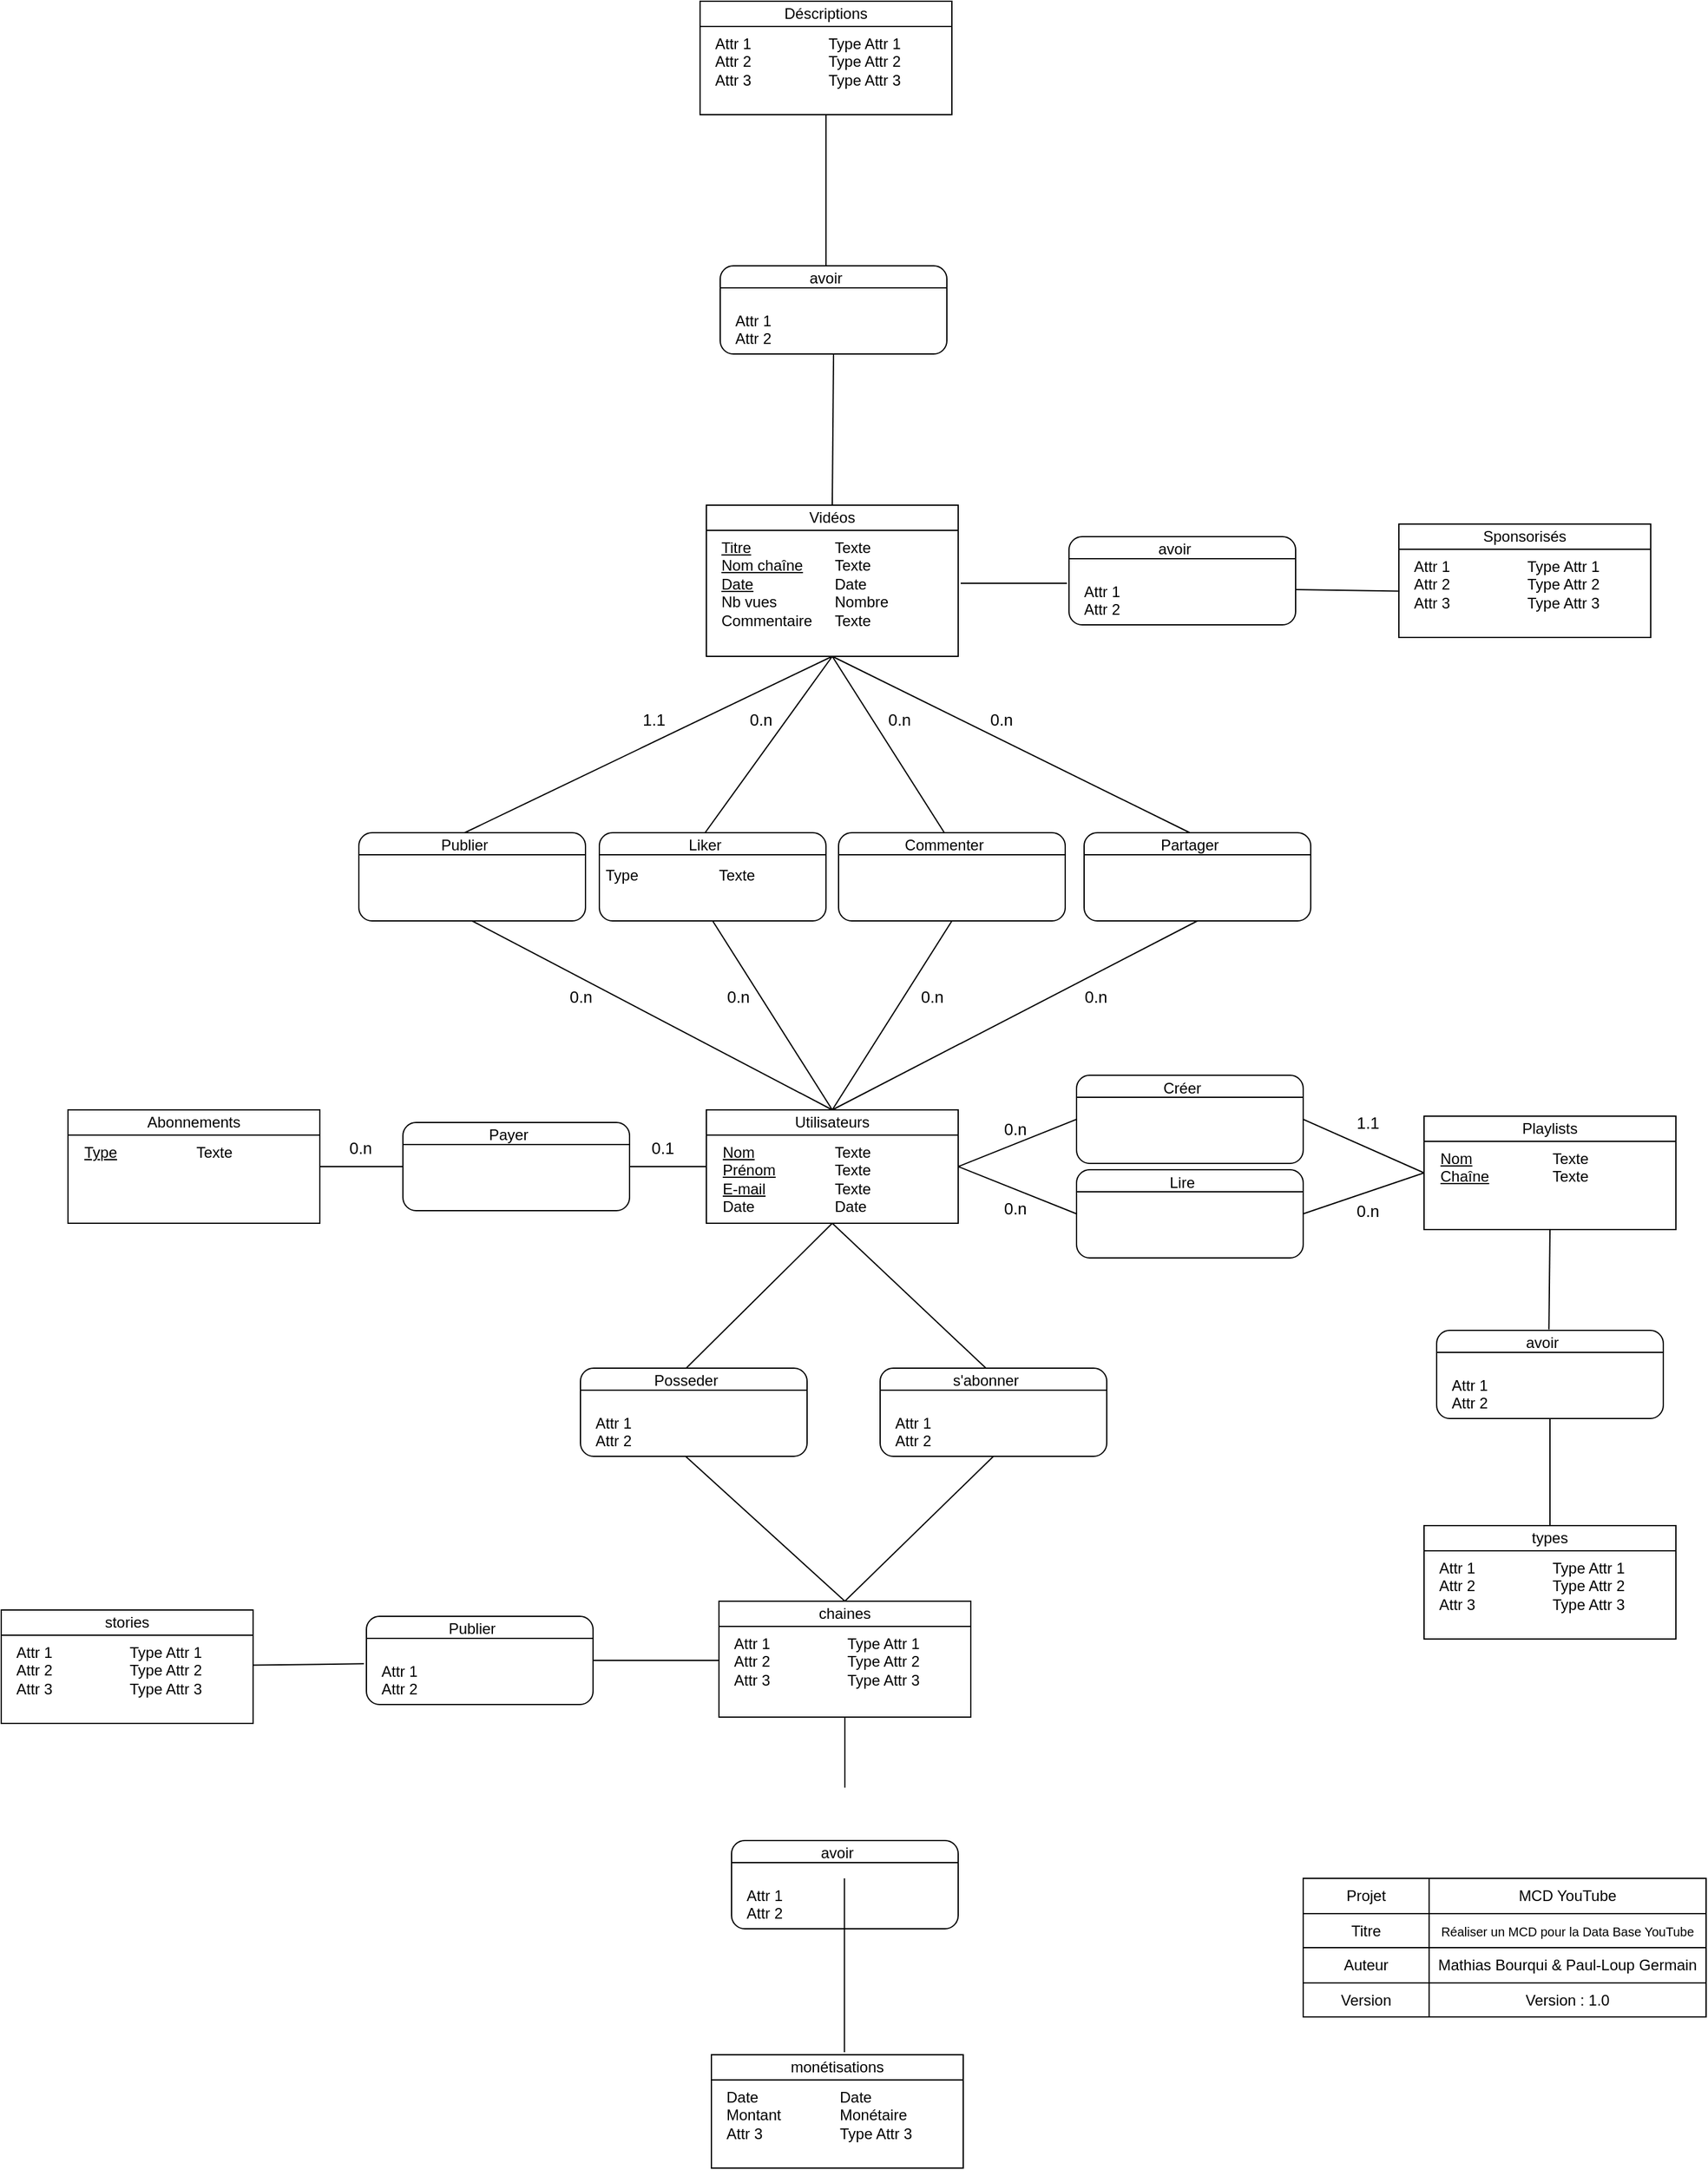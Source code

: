 <mxfile version="14.9.6" type="device"><diagram name="Page-1" id="2ca16b54-16f6-2749-3443-fa8db7711227"><mxGraphModel dx="1673" dy="1817" grid="1" gridSize="10" guides="1" tooltips="1" connect="1" arrows="1" fold="1" page="1" pageScale="1" pageWidth="1100" pageHeight="850" background="#ffffff" math="0" shadow="0"><root><mxCell id="0"/><mxCell id="1" parent="0"/><mxCell id="2ed32ef02a7f4228-1" value="&lt;div style=&quot;box-sizing: border-box ; width: 100% ; padding: 2px&quot;&gt;&lt;br&gt;&lt;/div&gt;" style="verticalAlign=top;align=center;overflow=fill;html=1;rounded=0;shadow=0;comic=0;labelBackgroundColor=none;strokeColor=#000000;strokeWidth=1;fillColor=#ffffff;fontFamily=Verdana;fontSize=12;fontColor=#000000;" parent="1" vertex="1"><mxGeometry x="570" y="250" width="200" height="90" as="geometry"/></mxCell><mxCell id="Gy9qdy7r6_L6vcuzWhop-12" value="&lt;div style=&quot;box-sizing: border-box ; width: 100% ; padding: 2px&quot;&gt;&lt;br&gt;&lt;/div&gt;" style="verticalAlign=top;align=center;overflow=fill;html=1;rounded=1;shadow=0;comic=0;labelBackgroundColor=none;strokeColor=#000000;strokeWidth=1;fillColor=#ffffff;fontFamily=Verdana;fontSize=12;fontColor=#000000;" parent="1" vertex="1"><mxGeometry x="294" y="30" width="180" height="70" as="geometry"/></mxCell><mxCell id="Gy9qdy7r6_L6vcuzWhop-16" value="&lt;div style=&quot;box-sizing: border-box ; width: 100% ; padding: 2px&quot;&gt;&lt;br&gt;&lt;/div&gt;" style="verticalAlign=top;align=center;overflow=fill;html=1;rounded=0;shadow=0;comic=0;labelBackgroundColor=none;strokeColor=#000000;strokeWidth=1;fillColor=#ffffff;fontFamily=Verdana;fontSize=12;fontColor=#000000;" parent="1" vertex="1"><mxGeometry x="570" y="-230" width="200" height="120" as="geometry"/></mxCell><mxCell id="SjU_2BTI9DgWFUzOwO9X-2" value="Utilisateurs" style="rounded=0;whiteSpace=wrap;html=1;" parent="1" vertex="1"><mxGeometry x="570" y="250" width="200" height="20" as="geometry"/></mxCell><mxCell id="SjU_2BTI9DgWFUzOwO9X-3" value="Vidéos" style="rounded=0;whiteSpace=wrap;html=1;" parent="1" vertex="1"><mxGeometry x="570" y="-230" width="200" height="20" as="geometry"/></mxCell><mxCell id="SjU_2BTI9DgWFUzOwO9X-4" value="&lt;u&gt;Nom&lt;/u&gt;&lt;br&gt;&lt;u&gt;Prénom&lt;/u&gt;&lt;br&gt;&lt;u&gt;E-mail&lt;/u&gt;&lt;br&gt;Date" style="text;html=1;strokeColor=none;fillColor=none;align=left;verticalAlign=top;whiteSpace=wrap;rounded=0;" parent="1" vertex="1"><mxGeometry x="581" y="270" width="90" height="70" as="geometry"/></mxCell><mxCell id="SjU_2BTI9DgWFUzOwO9X-6" value="Texte&lt;br&gt;Texte&lt;br&gt;Texte&lt;br&gt;Date" style="text;html=1;strokeColor=none;fillColor=none;align=left;verticalAlign=top;whiteSpace=wrap;rounded=0;" parent="1" vertex="1"><mxGeometry x="670" y="270" width="90" height="70" as="geometry"/></mxCell><mxCell id="SjU_2BTI9DgWFUzOwO9X-8" value="&lt;u&gt;Titre&lt;/u&gt;&lt;br&gt;&lt;u&gt;Nom chaîne&lt;/u&gt;&lt;br&gt;&lt;u&gt;Date&lt;/u&gt;&lt;br&gt;Nb vues&lt;br&gt;Commentaire" style="text;html=1;strokeColor=none;fillColor=none;align=left;verticalAlign=top;whiteSpace=wrap;rounded=0;" parent="1" vertex="1"><mxGeometry x="580" y="-210" width="90" height="100" as="geometry"/></mxCell><mxCell id="SjU_2BTI9DgWFUzOwO9X-10" value="Texte&lt;br&gt;Texte&lt;br&gt;Date&lt;br&gt;Nombre&lt;br&gt;Texte" style="text;html=1;strokeColor=none;fillColor=none;align=left;verticalAlign=top;whiteSpace=wrap;rounded=0;" parent="1" vertex="1"><mxGeometry x="670" y="-210" width="100" height="100" as="geometry"/></mxCell><mxCell id="SjU_2BTI9DgWFUzOwO9X-13" value="" style="endArrow=none;html=1;entryX=1;entryY=0.25;entryDx=0;entryDy=0;exitX=0;exitY=0.25;exitDx=0;exitDy=0;" parent="1" source="Gy9qdy7r6_L6vcuzWhop-12" target="Gy9qdy7r6_L6vcuzWhop-12" edge="1"><mxGeometry width="50" height="50" relative="1" as="geometry"><mxPoint x="14" y="180" as="sourcePoint"/><mxPoint x="64" y="130" as="targetPoint"/></mxGeometry></mxCell><mxCell id="SjU_2BTI9DgWFUzOwO9X-14" value="Publier" style="text;html=1;strokeColor=none;fillColor=none;align=center;verticalAlign=middle;whiteSpace=wrap;rounded=0;" parent="1" vertex="1"><mxGeometry x="318" y="30" width="120" height="20" as="geometry"/></mxCell><mxCell id="T0Hc3pSAEqjk6suuljC6-1" value="" style="shape=table;html=1;whiteSpace=wrap;startSize=0;container=1;collapsible=0;childLayout=tableLayout;" parent="1" vertex="1"><mxGeometry x="1044" y="860" width="320" height="110" as="geometry"/></mxCell><mxCell id="T0Hc3pSAEqjk6suuljC6-2" value="" style="shape=partialRectangle;html=1;whiteSpace=wrap;collapsible=0;dropTarget=0;pointerEvents=0;fillColor=none;top=0;left=0;bottom=0;right=0;points=[[0,0.5],[1,0.5]];portConstraint=eastwest;" parent="T0Hc3pSAEqjk6suuljC6-1" vertex="1"><mxGeometry width="320" height="28" as="geometry"/></mxCell><mxCell id="T0Hc3pSAEqjk6suuljC6-3" value="Projet" style="shape=partialRectangle;html=1;whiteSpace=wrap;connectable=0;overflow=hidden;fillColor=none;top=0;left=0;bottom=0;right=0;" parent="T0Hc3pSAEqjk6suuljC6-2" vertex="1"><mxGeometry width="100" height="28" as="geometry"/></mxCell><mxCell id="T0Hc3pSAEqjk6suuljC6-4" value="MCD YouTube" style="shape=partialRectangle;html=1;whiteSpace=wrap;connectable=0;overflow=hidden;fillColor=none;top=0;left=0;bottom=0;right=0;" parent="T0Hc3pSAEqjk6suuljC6-2" vertex="1"><mxGeometry x="100" width="220" height="28" as="geometry"/></mxCell><mxCell id="T0Hc3pSAEqjk6suuljC6-5" value="" style="shape=partialRectangle;html=1;whiteSpace=wrap;collapsible=0;dropTarget=0;pointerEvents=0;fillColor=none;top=0;left=0;bottom=0;right=0;points=[[0,0.5],[1,0.5]];portConstraint=eastwest;" parent="T0Hc3pSAEqjk6suuljC6-1" vertex="1"><mxGeometry y="28" width="320" height="27" as="geometry"/></mxCell><mxCell id="T0Hc3pSAEqjk6suuljC6-6" value="Titre" style="shape=partialRectangle;html=1;whiteSpace=wrap;connectable=0;overflow=hidden;fillColor=none;top=0;left=0;bottom=0;right=0;" parent="T0Hc3pSAEqjk6suuljC6-5" vertex="1"><mxGeometry width="100" height="27" as="geometry"/></mxCell><mxCell id="T0Hc3pSAEqjk6suuljC6-7" value="&lt;font style=&quot;font-size: 10px&quot;&gt;Réaliser un MCD pour la Data Base YouTube&lt;/font&gt;" style="shape=partialRectangle;html=1;whiteSpace=wrap;connectable=0;overflow=hidden;fillColor=none;top=0;left=0;bottom=0;right=0;" parent="T0Hc3pSAEqjk6suuljC6-5" vertex="1"><mxGeometry x="100" width="220" height="27" as="geometry"/></mxCell><mxCell id="T0Hc3pSAEqjk6suuljC6-8" value="" style="shape=partialRectangle;html=1;whiteSpace=wrap;collapsible=0;dropTarget=0;pointerEvents=0;fillColor=none;top=0;left=0;bottom=0;right=0;points=[[0,0.5],[1,0.5]];portConstraint=eastwest;" parent="T0Hc3pSAEqjk6suuljC6-1" vertex="1"><mxGeometry y="55" width="320" height="28" as="geometry"/></mxCell><mxCell id="T0Hc3pSAEqjk6suuljC6-9" value="Auteur" style="shape=partialRectangle;html=1;whiteSpace=wrap;connectable=0;overflow=hidden;fillColor=none;top=0;left=0;bottom=0;right=0;" parent="T0Hc3pSAEqjk6suuljC6-8" vertex="1"><mxGeometry width="100" height="28" as="geometry"/></mxCell><mxCell id="T0Hc3pSAEqjk6suuljC6-10" value="Mathias Bourqui &amp;amp; Paul-Loup Germain" style="shape=partialRectangle;html=1;whiteSpace=wrap;connectable=0;overflow=hidden;fillColor=none;top=0;left=0;bottom=0;right=0;" parent="T0Hc3pSAEqjk6suuljC6-8" vertex="1"><mxGeometry x="100" width="220" height="28" as="geometry"/></mxCell><mxCell id="T0Hc3pSAEqjk6suuljC6-11" value="" style="shape=partialRectangle;html=1;whiteSpace=wrap;collapsible=0;dropTarget=0;pointerEvents=0;fillColor=none;top=0;left=0;bottom=0;right=0;points=[[0,0.5],[1,0.5]];portConstraint=eastwest;" parent="T0Hc3pSAEqjk6suuljC6-1" vertex="1"><mxGeometry y="83" width="320" height="27" as="geometry"/></mxCell><mxCell id="T0Hc3pSAEqjk6suuljC6-12" value="Version" style="shape=partialRectangle;html=1;whiteSpace=wrap;connectable=0;overflow=hidden;fillColor=none;top=0;left=0;bottom=0;right=0;" parent="T0Hc3pSAEqjk6suuljC6-11" vertex="1"><mxGeometry width="100" height="27" as="geometry"/></mxCell><mxCell id="T0Hc3pSAEqjk6suuljC6-13" value="Version : 1.0" style="shape=partialRectangle;html=1;whiteSpace=wrap;connectable=0;overflow=hidden;fillColor=none;top=0;left=0;bottom=0;right=0;" parent="T0Hc3pSAEqjk6suuljC6-11" vertex="1"><mxGeometry x="100" width="220" height="27" as="geometry"/></mxCell><mxCell id="DXN9fghOhobThYDQpGp4-1" value="&lt;div style=&quot;box-sizing: border-box ; width: 100% ; padding: 2px&quot;&gt;&lt;br&gt;&lt;/div&gt;" style="verticalAlign=top;align=center;overflow=fill;html=1;rounded=1;shadow=0;comic=0;labelBackgroundColor=none;strokeColor=#000000;strokeWidth=1;fillColor=#ffffff;fontFamily=Verdana;fontSize=12;fontColor=#000000;" parent="1" vertex="1"><mxGeometry x="485" y="30" width="180" height="70" as="geometry"/></mxCell><mxCell id="DXN9fghOhobThYDQpGp4-3" value="" style="endArrow=none;html=1;entryX=1;entryY=0.25;entryDx=0;entryDy=0;exitX=0;exitY=0.25;exitDx=0;exitDy=0;" parent="1" source="DXN9fghOhobThYDQpGp4-1" target="DXN9fghOhobThYDQpGp4-1" edge="1"><mxGeometry width="50" height="50" relative="1" as="geometry"><mxPoint x="205" y="180" as="sourcePoint"/><mxPoint x="255" y="130" as="targetPoint"/></mxGeometry></mxCell><mxCell id="DXN9fghOhobThYDQpGp4-4" value="Liker" style="text;html=1;strokeColor=none;fillColor=none;align=center;verticalAlign=middle;whiteSpace=wrap;rounded=0;" parent="1" vertex="1"><mxGeometry x="509" y="30" width="120" height="20" as="geometry"/></mxCell><mxCell id="DXN9fghOhobThYDQpGp4-5" value="&lt;div style=&quot;box-sizing: border-box ; width: 100% ; padding: 2px&quot;&gt;&lt;br&gt;&lt;/div&gt;" style="verticalAlign=top;align=center;overflow=fill;html=1;rounded=1;shadow=0;comic=0;labelBackgroundColor=none;strokeColor=#000000;strokeWidth=1;fillColor=#ffffff;fontFamily=Verdana;fontSize=12;fontColor=#000000;" parent="1" vertex="1"><mxGeometry x="675" y="30" width="180" height="70" as="geometry"/></mxCell><mxCell id="DXN9fghOhobThYDQpGp4-7" value="" style="endArrow=none;html=1;entryX=1;entryY=0.25;entryDx=0;entryDy=0;exitX=0;exitY=0.25;exitDx=0;exitDy=0;" parent="1" source="DXN9fghOhobThYDQpGp4-5" target="DXN9fghOhobThYDQpGp4-5" edge="1"><mxGeometry width="50" height="50" relative="1" as="geometry"><mxPoint x="395" y="180" as="sourcePoint"/><mxPoint x="445" y="130" as="targetPoint"/></mxGeometry></mxCell><mxCell id="DXN9fghOhobThYDQpGp4-8" value="Commenter" style="text;html=1;strokeColor=none;fillColor=none;align=center;verticalAlign=middle;whiteSpace=wrap;rounded=0;" parent="1" vertex="1"><mxGeometry x="699" y="30" width="120" height="20" as="geometry"/></mxCell><mxCell id="DXN9fghOhobThYDQpGp4-9" value="&lt;div style=&quot;box-sizing: border-box ; width: 100% ; padding: 2px&quot;&gt;&lt;br&gt;&lt;/div&gt;" style="verticalAlign=top;align=center;overflow=fill;html=1;rounded=1;shadow=0;comic=0;labelBackgroundColor=none;strokeColor=#000000;strokeWidth=1;fillColor=#ffffff;fontFamily=Verdana;fontSize=12;fontColor=#000000;" parent="1" vertex="1"><mxGeometry x="870" y="30" width="180" height="70" as="geometry"/></mxCell><mxCell id="DXN9fghOhobThYDQpGp4-11" value="" style="endArrow=none;html=1;entryX=1;entryY=0.25;entryDx=0;entryDy=0;exitX=0;exitY=0.25;exitDx=0;exitDy=0;" parent="1" source="DXN9fghOhobThYDQpGp4-9" target="DXN9fghOhobThYDQpGp4-9" edge="1"><mxGeometry width="50" height="50" relative="1" as="geometry"><mxPoint x="590" y="180" as="sourcePoint"/><mxPoint x="640" y="130" as="targetPoint"/></mxGeometry></mxCell><mxCell id="DXN9fghOhobThYDQpGp4-12" value="Partager" style="text;html=1;strokeColor=none;fillColor=none;align=center;verticalAlign=middle;whiteSpace=wrap;rounded=0;" parent="1" vertex="1"><mxGeometry x="894" y="30" width="120" height="20" as="geometry"/></mxCell><mxCell id="DXN9fghOhobThYDQpGp4-14" value="" style="endArrow=none;html=1;entryX=0.5;entryY=1;entryDx=0;entryDy=0;exitX=0.5;exitY=0;exitDx=0;exitDy=0;" parent="1" source="SjU_2BTI9DgWFUzOwO9X-14" target="Gy9qdy7r6_L6vcuzWhop-16" edge="1"><mxGeometry width="50" height="50" relative="1" as="geometry"><mxPoint x="390" y="-100" as="sourcePoint"/><mxPoint x="440" y="-150" as="targetPoint"/></mxGeometry></mxCell><mxCell id="DXN9fghOhobThYDQpGp4-15" value="" style="endArrow=none;html=1;entryX=0.5;entryY=1;entryDx=0;entryDy=0;exitX=0.5;exitY=0;exitDx=0;exitDy=0;" parent="1" source="DXN9fghOhobThYDQpGp4-4" target="Gy9qdy7r6_L6vcuzWhop-16" edge="1"><mxGeometry width="50" height="50" relative="1" as="geometry"><mxPoint x="600" y="-70" as="sourcePoint"/><mxPoint x="650" y="-120" as="targetPoint"/></mxGeometry></mxCell><mxCell id="DXN9fghOhobThYDQpGp4-16" value="" style="endArrow=none;html=1;exitX=0.5;exitY=1;exitDx=0;exitDy=0;entryX=0.5;entryY=0;entryDx=0;entryDy=0;" parent="1" source="Gy9qdy7r6_L6vcuzWhop-16" target="DXN9fghOhobThYDQpGp4-8" edge="1"><mxGeometry width="50" height="50" relative="1" as="geometry"><mxPoint x="690" y="50" as="sourcePoint"/><mxPoint x="740" as="targetPoint"/></mxGeometry></mxCell><mxCell id="DXN9fghOhobThYDQpGp4-17" value="" style="endArrow=none;html=1;entryX=0.5;entryY=1;entryDx=0;entryDy=0;exitX=0.5;exitY=0;exitDx=0;exitDy=0;" parent="1" source="DXN9fghOhobThYDQpGp4-12" target="Gy9qdy7r6_L6vcuzWhop-16" edge="1"><mxGeometry width="50" height="50" relative="1" as="geometry"><mxPoint x="910" y="-110" as="sourcePoint"/><mxPoint x="960" y="-160" as="targetPoint"/></mxGeometry></mxCell><mxCell id="DXN9fghOhobThYDQpGp4-18" value="" style="endArrow=none;html=1;entryX=0.5;entryY=0;entryDx=0;entryDy=0;exitX=0.5;exitY=1;exitDx=0;exitDy=0;" parent="1" source="Gy9qdy7r6_L6vcuzWhop-12" target="SjU_2BTI9DgWFUzOwO9X-2" edge="1"><mxGeometry width="50" height="50" relative="1" as="geometry"><mxPoint x="280" y="180" as="sourcePoint"/><mxPoint x="330" y="130" as="targetPoint"/></mxGeometry></mxCell><mxCell id="DXN9fghOhobThYDQpGp4-19" value="" style="endArrow=none;html=1;exitX=0.5;exitY=1;exitDx=0;exitDy=0;entryX=0.5;entryY=0;entryDx=0;entryDy=0;" parent="1" source="DXN9fghOhobThYDQpGp4-1" target="SjU_2BTI9DgWFUzOwO9X-2" edge="1"><mxGeometry width="50" height="50" relative="1" as="geometry"><mxPoint x="720" y="160" as="sourcePoint"/><mxPoint x="770" y="110" as="targetPoint"/></mxGeometry></mxCell><mxCell id="DXN9fghOhobThYDQpGp4-20" value="" style="endArrow=none;html=1;entryX=0.5;entryY=1;entryDx=0;entryDy=0;exitX=0.5;exitY=0;exitDx=0;exitDy=0;" parent="1" source="SjU_2BTI9DgWFUzOwO9X-2" target="DXN9fghOhobThYDQpGp4-5" edge="1"><mxGeometry width="50" height="50" relative="1" as="geometry"><mxPoint x="670" y="240" as="sourcePoint"/><mxPoint x="830" y="120" as="targetPoint"/></mxGeometry></mxCell><mxCell id="DXN9fghOhobThYDQpGp4-21" value="" style="endArrow=none;html=1;entryX=0.5;entryY=1;entryDx=0;entryDy=0;exitX=0.5;exitY=0;exitDx=0;exitDy=0;" parent="1" source="SjU_2BTI9DgWFUzOwO9X-2" target="DXN9fghOhobThYDQpGp4-9" edge="1"><mxGeometry width="50" height="50" relative="1" as="geometry"><mxPoint x="910" y="170" as="sourcePoint"/><mxPoint x="960" y="120" as="targetPoint"/></mxGeometry></mxCell><mxCell id="DXN9fghOhobThYDQpGp4-22" value="&lt;div style=&quot;box-sizing: border-box ; width: 100% ; padding: 2px&quot;&gt;&lt;br&gt;&lt;/div&gt;" style="verticalAlign=top;align=center;overflow=fill;html=1;rounded=0;shadow=0;comic=0;labelBackgroundColor=none;strokeColor=#000000;strokeWidth=1;fillColor=#ffffff;fontFamily=Verdana;fontSize=12;fontColor=#000000;" parent="1" vertex="1"><mxGeometry x="580" y="642" width="200" height="90" as="geometry"/></mxCell><mxCell id="DXN9fghOhobThYDQpGp4-23" value="chaines" style="rounded=0;whiteSpace=wrap;html=1;" parent="1" vertex="1"><mxGeometry x="580" y="640" width="200" height="20" as="geometry"/></mxCell><mxCell id="DXN9fghOhobThYDQpGp4-24" value="Attr 1&lt;br&gt;Attr 2&lt;br&gt;Attr 3" style="text;html=1;strokeColor=none;fillColor=none;align=left;verticalAlign=top;whiteSpace=wrap;rounded=0;" parent="1" vertex="1"><mxGeometry x="590" y="660" width="90" height="20" as="geometry"/></mxCell><mxCell id="DXN9fghOhobThYDQpGp4-25" value="Type Attr 1&lt;br&gt;Type Attr 2&lt;br&gt;Type Attr 3" style="text;html=1;strokeColor=none;fillColor=none;align=left;verticalAlign=top;whiteSpace=wrap;rounded=0;" parent="1" vertex="1"><mxGeometry x="680" y="660" width="100" height="20" as="geometry"/></mxCell><mxCell id="DXN9fghOhobThYDQpGp4-30" value="&lt;div style=&quot;box-sizing: border-box ; width: 100% ; padding: 2px&quot;&gt;&lt;br&gt;&lt;/div&gt;" style="verticalAlign=top;align=center;overflow=fill;html=1;rounded=1;shadow=0;comic=0;labelBackgroundColor=none;strokeColor=#000000;strokeWidth=1;fillColor=#ffffff;fontFamily=Verdana;fontSize=12;fontColor=#000000;" parent="1" vertex="1"><mxGeometry x="708" y="455" width="180" height="70" as="geometry"/></mxCell><mxCell id="DXN9fghOhobThYDQpGp4-31" value="Attr 1&lt;br&gt;Attr 2" style="text;html=1;strokeColor=none;fillColor=none;align=left;verticalAlign=top;whiteSpace=wrap;rounded=0;" parent="1" vertex="1"><mxGeometry x="718" y="485" width="90" height="20" as="geometry"/></mxCell><mxCell id="DXN9fghOhobThYDQpGp4-32" value="" style="endArrow=none;html=1;entryX=1;entryY=0.25;entryDx=0;entryDy=0;exitX=0;exitY=0.25;exitDx=0;exitDy=0;" parent="1" source="DXN9fghOhobThYDQpGp4-30" target="DXN9fghOhobThYDQpGp4-30" edge="1"><mxGeometry width="50" height="50" relative="1" as="geometry"><mxPoint x="428" y="605" as="sourcePoint"/><mxPoint x="478" y="555" as="targetPoint"/></mxGeometry></mxCell><mxCell id="DXN9fghOhobThYDQpGp4-33" value="s'abonner" style="text;html=1;strokeColor=none;fillColor=none;align=center;verticalAlign=middle;whiteSpace=wrap;rounded=0;" parent="1" vertex="1"><mxGeometry x="732" y="455" width="120" height="20" as="geometry"/></mxCell><mxCell id="DXN9fghOhobThYDQpGp4-40" value="&lt;div style=&quot;box-sizing: border-box ; width: 100% ; padding: 2px&quot;&gt;&lt;br&gt;&lt;/div&gt;" style="verticalAlign=top;align=center;overflow=fill;html=1;rounded=0;shadow=0;comic=0;labelBackgroundColor=none;strokeColor=#000000;strokeWidth=1;fillColor=#ffffff;fontFamily=Verdana;fontSize=12;fontColor=#000000;" parent="1" vertex="1"><mxGeometry x="63" y="250" width="200" height="90" as="geometry"/></mxCell><mxCell id="DXN9fghOhobThYDQpGp4-41" value="Abonnements" style="rounded=0;whiteSpace=wrap;html=1;" parent="1" vertex="1"><mxGeometry x="63" y="250" width="200" height="20" as="geometry"/></mxCell><mxCell id="DXN9fghOhobThYDQpGp4-42" value="&lt;u&gt;Type&lt;/u&gt;" style="text;html=1;strokeColor=none;fillColor=none;align=left;verticalAlign=top;whiteSpace=wrap;rounded=0;" parent="1" vertex="1"><mxGeometry x="74" y="270" width="90" height="60" as="geometry"/></mxCell><mxCell id="DXN9fghOhobThYDQpGp4-43" value="Texte" style="text;html=1;strokeColor=none;fillColor=none;align=left;verticalAlign=top;whiteSpace=wrap;rounded=0;" parent="1" vertex="1"><mxGeometry x="163" y="270" width="100" height="50" as="geometry"/></mxCell><mxCell id="DXN9fghOhobThYDQpGp4-44" value="&lt;div style=&quot;box-sizing: border-box ; width: 100% ; padding: 2px&quot;&gt;&lt;br&gt;&lt;/div&gt;" style="verticalAlign=top;align=center;overflow=fill;html=1;rounded=1;shadow=0;comic=0;labelBackgroundColor=none;strokeColor=#000000;strokeWidth=1;fillColor=#ffffff;fontFamily=Verdana;fontSize=12;fontColor=#000000;" parent="1" vertex="1"><mxGeometry x="329" y="260" width="180" height="70" as="geometry"/></mxCell><mxCell id="DXN9fghOhobThYDQpGp4-46" value="" style="endArrow=none;html=1;entryX=1;entryY=0.25;entryDx=0;entryDy=0;exitX=0;exitY=0.25;exitDx=0;exitDy=0;" parent="1" source="DXN9fghOhobThYDQpGp4-44" target="DXN9fghOhobThYDQpGp4-44" edge="1"><mxGeometry width="50" height="50" relative="1" as="geometry"><mxPoint x="49" y="410" as="sourcePoint"/><mxPoint x="99" y="360" as="targetPoint"/></mxGeometry></mxCell><mxCell id="DXN9fghOhobThYDQpGp4-47" value="Payer" style="text;html=1;strokeColor=none;fillColor=none;align=center;verticalAlign=middle;whiteSpace=wrap;rounded=0;" parent="1" vertex="1"><mxGeometry x="353" y="260" width="120" height="20" as="geometry"/></mxCell><mxCell id="DXN9fghOhobThYDQpGp4-50" value="&lt;div style=&quot;box-sizing: border-box ; width: 100% ; padding: 2px&quot;&gt;&lt;br&gt;&lt;/div&gt;" style="verticalAlign=top;align=center;overflow=fill;html=1;rounded=0;shadow=0;comic=0;labelBackgroundColor=none;strokeColor=#000000;strokeWidth=1;fillColor=#ffffff;fontFamily=Verdana;fontSize=12;fontColor=#000000;" parent="1" vertex="1"><mxGeometry x="1140" y="255" width="200" height="90" as="geometry"/></mxCell><mxCell id="DXN9fghOhobThYDQpGp4-51" value="Playlists" style="rounded=0;whiteSpace=wrap;html=1;" parent="1" vertex="1"><mxGeometry x="1140" y="255" width="200" height="20" as="geometry"/></mxCell><mxCell id="DXN9fghOhobThYDQpGp4-52" value="&lt;u&gt;Nom&lt;/u&gt;&lt;br&gt;&lt;u&gt;Chaîne&lt;/u&gt;&lt;br&gt;" style="text;html=1;strokeColor=none;fillColor=none;align=left;verticalAlign=top;whiteSpace=wrap;rounded=0;" parent="1" vertex="1"><mxGeometry x="1151" y="275" width="90" height="70" as="geometry"/></mxCell><mxCell id="DXN9fghOhobThYDQpGp4-53" value="Texte&lt;br&gt;Texte&lt;br&gt;" style="text;html=1;strokeColor=none;fillColor=none;align=left;verticalAlign=top;whiteSpace=wrap;rounded=0;" parent="1" vertex="1"><mxGeometry x="1240" y="275" width="100" height="70" as="geometry"/></mxCell><mxCell id="DXN9fghOhobThYDQpGp4-62" value="&lt;div style=&quot;box-sizing: border-box ; width: 100% ; padding: 2px&quot;&gt;&lt;br&gt;&lt;/div&gt;" style="verticalAlign=top;align=center;overflow=fill;html=1;rounded=1;shadow=0;comic=0;labelBackgroundColor=none;strokeColor=#000000;strokeWidth=1;fillColor=#ffffff;fontFamily=Verdana;fontSize=12;fontColor=#000000;" parent="1" vertex="1"><mxGeometry x="864" y="297.5" width="180" height="70" as="geometry"/></mxCell><mxCell id="DXN9fghOhobThYDQpGp4-64" value="" style="endArrow=none;html=1;entryX=1;entryY=0.25;entryDx=0;entryDy=0;exitX=0;exitY=0.25;exitDx=0;exitDy=0;" parent="1" source="DXN9fghOhobThYDQpGp4-62" target="DXN9fghOhobThYDQpGp4-62" edge="1"><mxGeometry width="50" height="50" relative="1" as="geometry"><mxPoint x="584" y="447.5" as="sourcePoint"/><mxPoint x="634" y="397.5" as="targetPoint"/></mxGeometry></mxCell><mxCell id="DXN9fghOhobThYDQpGp4-65" value="Lire" style="text;html=1;strokeColor=none;fillColor=none;align=center;verticalAlign=middle;whiteSpace=wrap;rounded=0;" parent="1" vertex="1"><mxGeometry x="888" y="297.5" width="120" height="20" as="geometry"/></mxCell><mxCell id="DXN9fghOhobThYDQpGp4-66" value="&lt;div style=&quot;box-sizing: border-box ; width: 100% ; padding: 2px&quot;&gt;&lt;br&gt;&lt;/div&gt;" style="verticalAlign=top;align=center;overflow=fill;html=1;rounded=1;shadow=0;comic=0;labelBackgroundColor=none;strokeColor=#000000;strokeWidth=1;fillColor=#ffffff;fontFamily=Verdana;fontSize=12;fontColor=#000000;" parent="1" vertex="1"><mxGeometry x="864" y="222.5" width="180" height="70" as="geometry"/></mxCell><mxCell id="DXN9fghOhobThYDQpGp4-68" value="" style="endArrow=none;html=1;entryX=1;entryY=0.25;entryDx=0;entryDy=0;exitX=0;exitY=0.25;exitDx=0;exitDy=0;" parent="1" source="DXN9fghOhobThYDQpGp4-66" target="DXN9fghOhobThYDQpGp4-66" edge="1"><mxGeometry width="50" height="50" relative="1" as="geometry"><mxPoint x="584" y="372.5" as="sourcePoint"/><mxPoint x="634" y="322.5" as="targetPoint"/></mxGeometry></mxCell><mxCell id="DXN9fghOhobThYDQpGp4-69" value="Créer" style="text;html=1;strokeColor=none;fillColor=none;align=center;verticalAlign=middle;whiteSpace=wrap;rounded=0;" parent="1" vertex="1"><mxGeometry x="888" y="222.5" width="120" height="20" as="geometry"/></mxCell><mxCell id="DXN9fghOhobThYDQpGp4-74" value="&lt;div style=&quot;box-sizing: border-box ; width: 100% ; padding: 2px&quot;&gt;&lt;br&gt;&lt;/div&gt;" style="verticalAlign=top;align=center;overflow=fill;html=1;rounded=0;shadow=0;comic=0;labelBackgroundColor=none;strokeColor=#000000;strokeWidth=1;fillColor=#ffffff;fontFamily=Verdana;fontSize=12;fontColor=#000000;" parent="1" vertex="1"><mxGeometry x="574" y="1000" width="200" height="90" as="geometry"/></mxCell><mxCell id="DXN9fghOhobThYDQpGp4-75" value="monétisations" style="rounded=0;whiteSpace=wrap;html=1;" parent="1" vertex="1"><mxGeometry x="574" y="1000" width="200" height="20" as="geometry"/></mxCell><mxCell id="DXN9fghOhobThYDQpGp4-76" value="Date&lt;br&gt;Montant&lt;br&gt;Attr 3" style="text;html=1;strokeColor=none;fillColor=none;align=left;verticalAlign=top;whiteSpace=wrap;rounded=0;" parent="1" vertex="1"><mxGeometry x="584" y="1020" width="90" height="60" as="geometry"/></mxCell><mxCell id="DXN9fghOhobThYDQpGp4-77" value="Date&lt;br&gt;Monétaire&lt;br&gt;Type Attr 3" style="text;html=1;strokeColor=none;fillColor=none;align=left;verticalAlign=top;whiteSpace=wrap;rounded=0;" parent="1" vertex="1"><mxGeometry x="674" y="1020" width="100" height="60" as="geometry"/></mxCell><mxCell id="DXN9fghOhobThYDQpGp4-78" value="&lt;div style=&quot;box-sizing: border-box ; width: 100% ; padding: 2px&quot;&gt;&lt;br&gt;&lt;/div&gt;" style="verticalAlign=top;align=center;overflow=fill;html=1;rounded=1;shadow=0;comic=0;labelBackgroundColor=none;strokeColor=#000000;strokeWidth=1;fillColor=#ffffff;fontFamily=Verdana;fontSize=12;fontColor=#000000;" parent="1" vertex="1"><mxGeometry x="590" y="830" width="180" height="70" as="geometry"/></mxCell><mxCell id="DXN9fghOhobThYDQpGp4-79" value="Attr 1&lt;br&gt;Attr 2" style="text;html=1;strokeColor=none;fillColor=none;align=left;verticalAlign=top;whiteSpace=wrap;rounded=0;" parent="1" vertex="1"><mxGeometry x="600" y="860" width="90" height="20" as="geometry"/></mxCell><mxCell id="DXN9fghOhobThYDQpGp4-80" value="" style="endArrow=none;html=1;entryX=1;entryY=0.25;entryDx=0;entryDy=0;exitX=0;exitY=0.25;exitDx=0;exitDy=0;" parent="1" source="DXN9fghOhobThYDQpGp4-78" target="DXN9fghOhobThYDQpGp4-78" edge="1"><mxGeometry width="50" height="50" relative="1" as="geometry"><mxPoint x="310" y="980" as="sourcePoint"/><mxPoint x="360" y="930" as="targetPoint"/></mxGeometry></mxCell><mxCell id="DXN9fghOhobThYDQpGp4-81" value="avoir" style="text;html=1;strokeColor=none;fillColor=none;align=center;verticalAlign=middle;whiteSpace=wrap;rounded=0;" parent="1" vertex="1"><mxGeometry x="614" y="830" width="120" height="20" as="geometry"/></mxCell><mxCell id="DXN9fghOhobThYDQpGp4-82" value="" style="endArrow=none;html=1;entryX=0.5;entryY=1;entryDx=0;entryDy=0;" parent="1" target="DXN9fghOhobThYDQpGp4-22" edge="1"><mxGeometry width="50" height="50" relative="1" as="geometry"><mxPoint x="680" y="788" as="sourcePoint"/><mxPoint x="690" y="690" as="targetPoint"/></mxGeometry></mxCell><mxCell id="DXN9fghOhobThYDQpGp4-83" value="" style="endArrow=none;html=1;entryX=0.5;entryY=1;entryDx=0;entryDy=0;" parent="1" edge="1"><mxGeometry width="50" height="50" relative="1" as="geometry"><mxPoint x="679.67" y="998" as="sourcePoint"/><mxPoint x="679.67" y="860" as="targetPoint"/></mxGeometry></mxCell><mxCell id="DXN9fghOhobThYDQpGp4-88" value="&lt;div style=&quot;box-sizing: border-box ; width: 100% ; padding: 2px&quot;&gt;&lt;br&gt;&lt;/div&gt;" style="verticalAlign=top;align=center;overflow=fill;html=1;rounded=1;shadow=0;comic=0;labelBackgroundColor=none;strokeColor=#000000;strokeWidth=1;fillColor=#ffffff;fontFamily=Verdana;fontSize=12;fontColor=#000000;" parent="1" vertex="1"><mxGeometry x="470" y="455" width="180" height="70" as="geometry"/></mxCell><mxCell id="DXN9fghOhobThYDQpGp4-89" value="Attr 1&lt;br&gt;Attr 2" style="text;html=1;strokeColor=none;fillColor=none;align=left;verticalAlign=top;whiteSpace=wrap;rounded=0;" parent="1" vertex="1"><mxGeometry x="480" y="485" width="90" height="20" as="geometry"/></mxCell><mxCell id="DXN9fghOhobThYDQpGp4-90" value="" style="endArrow=none;html=1;entryX=1;entryY=0.25;entryDx=0;entryDy=0;exitX=0;exitY=0.25;exitDx=0;exitDy=0;" parent="1" source="DXN9fghOhobThYDQpGp4-88" target="DXN9fghOhobThYDQpGp4-88" edge="1"><mxGeometry width="50" height="50" relative="1" as="geometry"><mxPoint x="190" y="605" as="sourcePoint"/><mxPoint x="240" y="555" as="targetPoint"/></mxGeometry></mxCell><mxCell id="DXN9fghOhobThYDQpGp4-91" value="Posseder" style="text;html=1;strokeColor=none;fillColor=none;align=center;verticalAlign=middle;whiteSpace=wrap;rounded=0;" parent="1" vertex="1"><mxGeometry x="494" y="455" width="120" height="20" as="geometry"/></mxCell><mxCell id="DXN9fghOhobThYDQpGp4-94" value="" style="endArrow=none;html=1;entryX=0.464;entryY=1;entryDx=0;entryDy=0;entryPerimeter=0;exitX=0.5;exitY=0;exitDx=0;exitDy=0;" parent="1" source="DXN9fghOhobThYDQpGp4-23" target="DXN9fghOhobThYDQpGp4-88" edge="1"><mxGeometry width="50" height="50" relative="1" as="geometry"><mxPoint x="480" y="640" as="sourcePoint"/><mxPoint x="530" y="590" as="targetPoint"/></mxGeometry></mxCell><mxCell id="DXN9fghOhobThYDQpGp4-95" value="" style="endArrow=none;html=1;entryX=0.5;entryY=1;entryDx=0;entryDy=0;exitX=0.5;exitY=0;exitDx=0;exitDy=0;" parent="1" source="DXN9fghOhobThYDQpGp4-23" target="DXN9fghOhobThYDQpGp4-30" edge="1"><mxGeometry width="50" height="50" relative="1" as="geometry"><mxPoint x="972.48" y="700" as="sourcePoint"/><mxPoint x="810" y="600" as="targetPoint"/></mxGeometry></mxCell><mxCell id="R3XFue5YI3KKG-i04Tve-1" value="&lt;font style=&quot;font-size: 13px&quot;&gt;0.n&lt;/font&gt;" style="text;html=1;align=center;verticalAlign=middle;resizable=0;points=[];autosize=1;" parent="1" vertex="1"><mxGeometry x="455" y="150" width="30" height="20" as="geometry"/></mxCell><mxCell id="R3XFue5YI3KKG-i04Tve-2" value="&lt;font style=&quot;font-size: 13px&quot;&gt;1.1&lt;/font&gt;" style="text;html=1;align=center;verticalAlign=middle;resizable=0;points=[];autosize=1;" parent="1" vertex="1"><mxGeometry x="513" y="-70" width="30" height="20" as="geometry"/></mxCell><mxCell id="R3XFue5YI3KKG-i04Tve-3" value="&lt;font style=&quot;font-size: 13px&quot;&gt;0.n&lt;/font&gt;" style="text;html=1;align=center;verticalAlign=middle;resizable=0;points=[];autosize=1;" parent="1" vertex="1"><mxGeometry x="580" y="150" width="30" height="20" as="geometry"/></mxCell><mxCell id="R3XFue5YI3KKG-i04Tve-6" value="&lt;font style=&quot;font-size: 13px&quot;&gt;0.n&lt;/font&gt;" style="text;html=1;align=center;verticalAlign=middle;resizable=0;points=[];autosize=1;" parent="1" vertex="1"><mxGeometry x="598" y="-70" width="30" height="20" as="geometry"/></mxCell><mxCell id="R3XFue5YI3KKG-i04Tve-7" value="&lt;font style=&quot;font-size: 13px&quot;&gt;0.n&lt;/font&gt;" style="text;html=1;align=center;verticalAlign=middle;resizable=0;points=[];autosize=1;" parent="1" vertex="1"><mxGeometry x="734" y="150" width="30" height="20" as="geometry"/></mxCell><mxCell id="R3XFue5YI3KKG-i04Tve-8" value="&lt;font style=&quot;font-size: 13px&quot;&gt;0.n&lt;/font&gt;" style="text;html=1;align=center;verticalAlign=middle;resizable=0;points=[];autosize=1;" parent="1" vertex="1"><mxGeometry x="708" y="-70" width="30" height="20" as="geometry"/></mxCell><mxCell id="R3XFue5YI3KKG-i04Tve-9" value="&lt;font style=&quot;font-size: 13px&quot;&gt;0.n&lt;/font&gt;" style="text;html=1;align=center;verticalAlign=middle;resizable=0;points=[];autosize=1;" parent="1" vertex="1"><mxGeometry x="864" y="150" width="30" height="20" as="geometry"/></mxCell><mxCell id="R3XFue5YI3KKG-i04Tve-10" value="&lt;font style=&quot;font-size: 13px&quot;&gt;0.n&lt;/font&gt;" style="text;html=1;align=center;verticalAlign=middle;resizable=0;points=[];autosize=1;" parent="1" vertex="1"><mxGeometry x="789" y="-70" width="30" height="20" as="geometry"/></mxCell><mxCell id="R3XFue5YI3KKG-i04Tve-11" value="" style="endArrow=none;html=1;entryX=0;entryY=0.5;entryDx=0;entryDy=0;exitX=1;exitY=0.5;exitDx=0;exitDy=0;" parent="1" source="DXN9fghOhobThYDQpGp4-44" target="2ed32ef02a7f4228-1" edge="1"><mxGeometry width="50" height="50" relative="1" as="geometry"><mxPoint x="510" y="370" as="sourcePoint"/><mxPoint x="560" y="320" as="targetPoint"/></mxGeometry></mxCell><mxCell id="R3XFue5YI3KKG-i04Tve-12" value="" style="endArrow=none;html=1;entryX=1;entryY=0.5;entryDx=0;entryDy=0;exitX=0;exitY=0.5;exitDx=0;exitDy=0;" parent="1" source="DXN9fghOhobThYDQpGp4-44" target="DXN9fghOhobThYDQpGp4-43" edge="1"><mxGeometry width="50" height="50" relative="1" as="geometry"><mxPoint x="289" y="405" as="sourcePoint"/><mxPoint x="339" y="355" as="targetPoint"/></mxGeometry></mxCell><mxCell id="R3XFue5YI3KKG-i04Tve-13" value="&lt;font style=&quot;font-size: 13px&quot;&gt;0.1&lt;/font&gt;" style="text;html=1;align=center;verticalAlign=middle;resizable=0;points=[];autosize=1;" parent="1" vertex="1"><mxGeometry x="520" y="270" width="30" height="20" as="geometry"/></mxCell><mxCell id="R3XFue5YI3KKG-i04Tve-14" value="&lt;font style=&quot;font-size: 13px&quot;&gt;0.n&lt;/font&gt;" style="text;html=1;align=center;verticalAlign=middle;resizable=0;points=[];autosize=1;" parent="1" vertex="1"><mxGeometry x="280" y="270" width="30" height="20" as="geometry"/></mxCell><mxCell id="R3XFue5YI3KKG-i04Tve-15" value="" style="endArrow=none;html=1;exitX=1;exitY=0.5;exitDx=0;exitDy=0;entryX=0;entryY=0.5;entryDx=0;entryDy=0;" parent="1" source="2ed32ef02a7f4228-1" target="DXN9fghOhobThYDQpGp4-66" edge="1"><mxGeometry width="50" height="50" relative="1" as="geometry"><mxPoint x="790" y="300" as="sourcePoint"/><mxPoint x="829" y="285" as="targetPoint"/></mxGeometry></mxCell><mxCell id="R3XFue5YI3KKG-i04Tve-16" value="" style="endArrow=none;html=1;entryX=1;entryY=0.5;entryDx=0;entryDy=0;exitX=0;exitY=0.5;exitDx=0;exitDy=0;" parent="1" source="DXN9fghOhobThYDQpGp4-62" target="2ed32ef02a7f4228-1" edge="1"><mxGeometry width="50" height="50" relative="1" as="geometry"><mxPoint x="820" y="370" as="sourcePoint"/><mxPoint x="790" y="310" as="targetPoint"/></mxGeometry></mxCell><mxCell id="R3XFue5YI3KKG-i04Tve-17" value="" style="endArrow=none;html=1;entryX=0;entryY=0.5;entryDx=0;entryDy=0;exitX=1;exitY=0.5;exitDx=0;exitDy=0;" parent="1" source="DXN9fghOhobThYDQpGp4-66" target="DXN9fghOhobThYDQpGp4-50" edge="1"><mxGeometry width="50" height="50" relative="1" as="geometry"><mxPoint x="1070" y="340" as="sourcePoint"/><mxPoint x="1120" y="290" as="targetPoint"/></mxGeometry></mxCell><mxCell id="R3XFue5YI3KKG-i04Tve-18" value="" style="endArrow=none;html=1;exitX=1;exitY=0.5;exitDx=0;exitDy=0;" parent="1" source="DXN9fghOhobThYDQpGp4-62" edge="1"><mxGeometry width="50" height="50" relative="1" as="geometry"><mxPoint x="1060" y="380" as="sourcePoint"/><mxPoint x="1140" y="300" as="targetPoint"/></mxGeometry></mxCell><mxCell id="R3XFue5YI3KKG-i04Tve-19" value="&lt;font style=&quot;font-size: 13px&quot;&gt;0.n&lt;/font&gt;" style="text;html=1;align=center;verticalAlign=middle;resizable=0;points=[];autosize=1;" parent="1" vertex="1"><mxGeometry x="800" y="255" width="30" height="20" as="geometry"/></mxCell><mxCell id="R3XFue5YI3KKG-i04Tve-20" value="&lt;font style=&quot;font-size: 13px&quot;&gt;0.n&lt;/font&gt;" style="text;html=1;align=center;verticalAlign=middle;resizable=0;points=[];autosize=1;" parent="1" vertex="1"><mxGeometry x="800" y="317.5" width="30" height="20" as="geometry"/></mxCell><mxCell id="R3XFue5YI3KKG-i04Tve-22" value="Type" style="text;html=1;strokeColor=none;fillColor=none;align=left;verticalAlign=top;whiteSpace=wrap;rounded=0;" parent="1" vertex="1"><mxGeometry x="488" y="50" width="82" height="40" as="geometry"/></mxCell><mxCell id="R3XFue5YI3KKG-i04Tve-23" value="Texte" style="text;html=1;strokeColor=none;fillColor=none;align=left;verticalAlign=top;whiteSpace=wrap;rounded=0;" parent="1" vertex="1"><mxGeometry x="578" y="50" width="82" height="40" as="geometry"/></mxCell><mxCell id="R3XFue5YI3KKG-i04Tve-24" value="&lt;font style=&quot;font-size: 13px&quot;&gt;0.n&lt;/font&gt;" style="text;html=1;align=center;verticalAlign=middle;resizable=0;points=[];autosize=1;" parent="1" vertex="1"><mxGeometry x="1080" y="320" width="30" height="20" as="geometry"/></mxCell><mxCell id="R3XFue5YI3KKG-i04Tve-25" value="&lt;font style=&quot;font-size: 13px&quot;&gt;1.1&lt;/font&gt;" style="text;html=1;align=center;verticalAlign=middle;resizable=0;points=[];autosize=1;" parent="1" vertex="1"><mxGeometry x="1080" y="250" width="30" height="20" as="geometry"/></mxCell><mxCell id="ueKuM0vYyrDBjF_Af-RA-1" value="" style="endArrow=none;html=1;entryX=0;entryY=1;entryDx=0;entryDy=0;exitX=0.5;exitY=0;exitDx=0;exitDy=0;" parent="1" source="DXN9fghOhobThYDQpGp4-33" target="SjU_2BTI9DgWFUzOwO9X-6" edge="1"><mxGeometry width="50" height="50" relative="1" as="geometry"><mxPoint x="670" y="390" as="sourcePoint"/><mxPoint x="670" y="410" as="targetPoint"/></mxGeometry></mxCell><mxCell id="ueKuM0vYyrDBjF_Af-RA-2" value="" style="endArrow=none;html=1;entryX=0;entryY=1;entryDx=0;entryDy=0;exitX=0.5;exitY=0;exitDx=0;exitDy=0;" parent="1" source="DXN9fghOhobThYDQpGp4-91" target="SjU_2BTI9DgWFUzOwO9X-6" edge="1"><mxGeometry width="50" height="50" relative="1" as="geometry"><mxPoint x="530" y="440" as="sourcePoint"/><mxPoint x="580" y="390" as="targetPoint"/></mxGeometry></mxCell><mxCell id="ueKuM0vYyrDBjF_Af-RA-3" value="&lt;div style=&quot;box-sizing: border-box ; width: 100% ; padding: 2px&quot;&gt;&lt;br&gt;&lt;/div&gt;" style="verticalAlign=top;align=center;overflow=fill;html=1;rounded=0;shadow=0;comic=0;labelBackgroundColor=none;strokeColor=#000000;strokeWidth=1;fillColor=#ffffff;fontFamily=Verdana;fontSize=12;fontColor=#000000;" parent="1" vertex="1"><mxGeometry x="565" y="-630" width="200" height="90" as="geometry"/></mxCell><mxCell id="ueKuM0vYyrDBjF_Af-RA-4" value="Déscriptions" style="rounded=0;whiteSpace=wrap;html=1;" parent="1" vertex="1"><mxGeometry x="565" y="-630" width="200" height="20" as="geometry"/></mxCell><mxCell id="ueKuM0vYyrDBjF_Af-RA-5" value="Attr 1&lt;br&gt;Attr 2&lt;br&gt;Attr 3" style="text;html=1;strokeColor=none;fillColor=none;align=left;verticalAlign=top;whiteSpace=wrap;rounded=0;" parent="1" vertex="1"><mxGeometry x="575" y="-610" width="90" height="20" as="geometry"/></mxCell><mxCell id="ueKuM0vYyrDBjF_Af-RA-6" value="Type Attr 1&lt;br&gt;Type Attr 2&lt;br&gt;Type Attr 3" style="text;html=1;strokeColor=none;fillColor=none;align=left;verticalAlign=top;whiteSpace=wrap;rounded=0;" parent="1" vertex="1"><mxGeometry x="665" y="-610" width="100" height="20" as="geometry"/></mxCell><mxCell id="ueKuM0vYyrDBjF_Af-RA-7" value="&lt;div style=&quot;box-sizing: border-box ; width: 100% ; padding: 2px&quot;&gt;&lt;br&gt;&lt;/div&gt;" style="verticalAlign=top;align=center;overflow=fill;html=1;rounded=1;shadow=0;comic=0;labelBackgroundColor=none;strokeColor=#000000;strokeWidth=1;fillColor=#ffffff;fontFamily=Verdana;fontSize=12;fontColor=#000000;" parent="1" vertex="1"><mxGeometry x="581" y="-420" width="180" height="70" as="geometry"/></mxCell><mxCell id="ueKuM0vYyrDBjF_Af-RA-8" value="Attr 1&lt;br&gt;Attr 2" style="text;html=1;strokeColor=none;fillColor=none;align=left;verticalAlign=top;whiteSpace=wrap;rounded=0;" parent="1" vertex="1"><mxGeometry x="591" y="-390" width="90" height="20" as="geometry"/></mxCell><mxCell id="ueKuM0vYyrDBjF_Af-RA-9" value="" style="endArrow=none;html=1;entryX=1;entryY=0.25;entryDx=0;entryDy=0;exitX=0;exitY=0.25;exitDx=0;exitDy=0;" parent="1" source="ueKuM0vYyrDBjF_Af-RA-7" target="ueKuM0vYyrDBjF_Af-RA-7" edge="1"><mxGeometry width="50" height="50" relative="1" as="geometry"><mxPoint x="301" y="-270" as="sourcePoint"/><mxPoint x="351" y="-320" as="targetPoint"/></mxGeometry></mxCell><mxCell id="ueKuM0vYyrDBjF_Af-RA-10" value="avoir" style="text;html=1;strokeColor=none;fillColor=none;align=center;verticalAlign=middle;whiteSpace=wrap;rounded=0;" parent="1" vertex="1"><mxGeometry x="605" y="-420" width="120" height="20" as="geometry"/></mxCell><mxCell id="ueKuM0vYyrDBjF_Af-RA-11" value="" style="endArrow=none;html=1;entryX=0.5;entryY=1;entryDx=0;entryDy=0;exitX=0.5;exitY=0;exitDx=0;exitDy=0;" parent="1" source="SjU_2BTI9DgWFUzOwO9X-3" target="ueKuM0vYyrDBjF_Af-RA-7" edge="1"><mxGeometry width="50" height="50" relative="1" as="geometry"><mxPoint x="710" y="-290" as="sourcePoint"/><mxPoint x="680" y="-290" as="targetPoint"/></mxGeometry></mxCell><mxCell id="ueKuM0vYyrDBjF_Af-RA-12" value="" style="endArrow=none;html=1;exitX=0.5;exitY=0;exitDx=0;exitDy=0;entryX=0.5;entryY=1;entryDx=0;entryDy=0;" parent="1" source="ueKuM0vYyrDBjF_Af-RA-10" target="ueKuM0vYyrDBjF_Af-RA-3" edge="1"><mxGeometry width="50" height="50" relative="1" as="geometry"><mxPoint x="640" y="-440" as="sourcePoint"/><mxPoint x="690" y="-490" as="targetPoint"/></mxGeometry></mxCell><mxCell id="ueKuM0vYyrDBjF_Af-RA-13" value="&lt;div style=&quot;box-sizing: border-box ; width: 100% ; padding: 2px&quot;&gt;&lt;br&gt;&lt;/div&gt;" style="verticalAlign=top;align=center;overflow=fill;html=1;rounded=1;shadow=0;comic=0;labelBackgroundColor=none;strokeColor=#000000;strokeWidth=1;fillColor=#ffffff;fontFamily=Verdana;fontSize=12;fontColor=#000000;" parent="1" vertex="1"><mxGeometry x="1150" y="425" width="180" height="70" as="geometry"/></mxCell><mxCell id="ueKuM0vYyrDBjF_Af-RA-14" value="Attr 1&lt;br&gt;Attr 2" style="text;html=1;strokeColor=none;fillColor=none;align=left;verticalAlign=top;whiteSpace=wrap;rounded=0;" parent="1" vertex="1"><mxGeometry x="1160" y="455" width="90" height="20" as="geometry"/></mxCell><mxCell id="ueKuM0vYyrDBjF_Af-RA-15" value="" style="endArrow=none;html=1;entryX=1;entryY=0.25;entryDx=0;entryDy=0;exitX=0;exitY=0.25;exitDx=0;exitDy=0;" parent="1" source="ueKuM0vYyrDBjF_Af-RA-13" target="ueKuM0vYyrDBjF_Af-RA-13" edge="1"><mxGeometry width="50" height="50" relative="1" as="geometry"><mxPoint x="870" y="575" as="sourcePoint"/><mxPoint x="920" y="525" as="targetPoint"/></mxGeometry></mxCell><mxCell id="ueKuM0vYyrDBjF_Af-RA-16" value="avoir" style="text;html=1;strokeColor=none;fillColor=none;align=center;verticalAlign=middle;whiteSpace=wrap;rounded=0;" parent="1" vertex="1"><mxGeometry x="1174" y="425" width="120" height="20" as="geometry"/></mxCell><mxCell id="ueKuM0vYyrDBjF_Af-RA-17" value="&lt;div style=&quot;box-sizing: border-box ; width: 100% ; padding: 2px&quot;&gt;&lt;br&gt;&lt;/div&gt;" style="verticalAlign=top;align=center;overflow=fill;html=1;rounded=0;shadow=0;comic=0;labelBackgroundColor=none;strokeColor=#000000;strokeWidth=1;fillColor=#ffffff;fontFamily=Verdana;fontSize=12;fontColor=#000000;" parent="1" vertex="1"><mxGeometry x="1140" y="580" width="200" height="90" as="geometry"/></mxCell><mxCell id="ueKuM0vYyrDBjF_Af-RA-18" value="types" style="rounded=0;whiteSpace=wrap;html=1;" parent="1" vertex="1"><mxGeometry x="1140" y="580" width="200" height="20" as="geometry"/></mxCell><mxCell id="ueKuM0vYyrDBjF_Af-RA-19" value="Attr 1&lt;br&gt;Attr 2&lt;br&gt;Attr 3" style="text;html=1;strokeColor=none;fillColor=none;align=left;verticalAlign=top;whiteSpace=wrap;rounded=0;" parent="1" vertex="1"><mxGeometry x="1150" y="600" width="90" height="20" as="geometry"/></mxCell><mxCell id="ueKuM0vYyrDBjF_Af-RA-20" value="Type Attr 1&lt;br&gt;Type Attr 2&lt;br&gt;Type Attr 3" style="text;html=1;strokeColor=none;fillColor=none;align=left;verticalAlign=top;whiteSpace=wrap;rounded=0;" parent="1" vertex="1"><mxGeometry x="1240" y="600" width="100" height="20" as="geometry"/></mxCell><mxCell id="ueKuM0vYyrDBjF_Af-RA-23" value="" style="endArrow=none;html=1;entryX=0.5;entryY=1;entryDx=0;entryDy=0;exitX=0.5;exitY=0;exitDx=0;exitDy=0;" parent="1" source="ueKuM0vYyrDBjF_Af-RA-18" target="ueKuM0vYyrDBjF_Af-RA-13" edge="1"><mxGeometry width="50" height="50" relative="1" as="geometry"><mxPoint x="1210" y="640" as="sourcePoint"/><mxPoint x="1260" y="590" as="targetPoint"/></mxGeometry></mxCell><mxCell id="ueKuM0vYyrDBjF_Af-RA-24" value="&lt;div style=&quot;box-sizing: border-box ; width: 100% ; padding: 2px&quot;&gt;&lt;br&gt;&lt;/div&gt;" style="verticalAlign=top;align=center;overflow=fill;html=1;rounded=1;shadow=0;comic=0;labelBackgroundColor=none;strokeColor=#000000;strokeWidth=1;fillColor=#ffffff;fontFamily=Verdana;fontSize=12;fontColor=#000000;" parent="1" vertex="1"><mxGeometry x="300" y="652" width="180" height="70" as="geometry"/></mxCell><mxCell id="ueKuM0vYyrDBjF_Af-RA-25" value="Attr 1&lt;br&gt;Attr 2" style="text;html=1;strokeColor=none;fillColor=none;align=left;verticalAlign=top;whiteSpace=wrap;rounded=0;" parent="1" vertex="1"><mxGeometry x="310" y="682" width="90" height="20" as="geometry"/></mxCell><mxCell id="ueKuM0vYyrDBjF_Af-RA-26" value="" style="endArrow=none;html=1;entryX=1;entryY=0.25;entryDx=0;entryDy=0;exitX=0;exitY=0.25;exitDx=0;exitDy=0;" parent="1" source="ueKuM0vYyrDBjF_Af-RA-24" target="ueKuM0vYyrDBjF_Af-RA-24" edge="1"><mxGeometry width="50" height="50" relative="1" as="geometry"><mxPoint x="20" y="802" as="sourcePoint"/><mxPoint x="70" y="752" as="targetPoint"/></mxGeometry></mxCell><mxCell id="ueKuM0vYyrDBjF_Af-RA-27" value="Publier" style="text;html=1;strokeColor=none;fillColor=none;align=center;verticalAlign=middle;whiteSpace=wrap;rounded=0;" parent="1" vertex="1"><mxGeometry x="324" y="652" width="120" height="20" as="geometry"/></mxCell><mxCell id="ueKuM0vYyrDBjF_Af-RA-32" value="" style="endArrow=none;html=1;entryX=0;entryY=1;entryDx=0;entryDy=0;exitX=0.543;exitY=-0.039;exitDx=0;exitDy=0;exitPerimeter=0;" parent="1" source="ueKuM0vYyrDBjF_Af-RA-16" target="DXN9fghOhobThYDQpGp4-53" edge="1"><mxGeometry width="50" height="50" relative="1" as="geometry"><mxPoint x="1190" y="420" as="sourcePoint"/><mxPoint x="1240" y="370" as="targetPoint"/></mxGeometry></mxCell><mxCell id="uT4sj3rJOa8fD04hG5ie-1" value="&lt;div style=&quot;box-sizing: border-box ; width: 100% ; padding: 2px&quot;&gt;&lt;br&gt;&lt;/div&gt;" style="verticalAlign=top;align=center;overflow=fill;html=1;rounded=0;shadow=0;comic=0;labelBackgroundColor=none;strokeColor=#000000;strokeWidth=1;fillColor=#ffffff;fontFamily=Verdana;fontSize=12;fontColor=#000000;" parent="1" vertex="1"><mxGeometry x="10" y="647" width="200" height="90" as="geometry"/></mxCell><mxCell id="uT4sj3rJOa8fD04hG5ie-2" value="stories" style="rounded=0;whiteSpace=wrap;html=1;" parent="1" vertex="1"><mxGeometry x="10" y="647" width="200" height="20" as="geometry"/></mxCell><mxCell id="uT4sj3rJOa8fD04hG5ie-3" value="Attr 1&lt;br&gt;Attr 2&lt;br&gt;Attr 3" style="text;html=1;strokeColor=none;fillColor=none;align=left;verticalAlign=top;whiteSpace=wrap;rounded=0;" parent="1" vertex="1"><mxGeometry x="20" y="667" width="90" height="20" as="geometry"/></mxCell><mxCell id="uT4sj3rJOa8fD04hG5ie-4" value="Type Attr 1&lt;br&gt;Type Attr 2&lt;br&gt;Type Attr 3" style="text;html=1;strokeColor=none;fillColor=none;align=left;verticalAlign=top;whiteSpace=wrap;rounded=0;" parent="1" vertex="1"><mxGeometry x="110" y="667" width="100" height="20" as="geometry"/></mxCell><mxCell id="uT4sj3rJOa8fD04hG5ie-9" value="&lt;div style=&quot;box-sizing: border-box ; width: 100% ; padding: 2px&quot;&gt;&lt;br&gt;&lt;/div&gt;" style="verticalAlign=top;align=center;overflow=fill;html=1;rounded=0;shadow=0;comic=0;labelBackgroundColor=none;strokeColor=#000000;strokeWidth=1;fillColor=#ffffff;fontFamily=Verdana;fontSize=12;fontColor=#000000;" parent="1" vertex="1"><mxGeometry x="1120" y="-215" width="200" height="90" as="geometry"/></mxCell><mxCell id="uT4sj3rJOa8fD04hG5ie-10" value="Sponsorisés" style="rounded=0;whiteSpace=wrap;html=1;" parent="1" vertex="1"><mxGeometry x="1120" y="-215" width="200" height="20" as="geometry"/></mxCell><mxCell id="uT4sj3rJOa8fD04hG5ie-11" value="Attr 1&lt;br&gt;Attr 2&lt;br&gt;Attr 3" style="text;html=1;strokeColor=none;fillColor=none;align=left;verticalAlign=top;whiteSpace=wrap;rounded=0;" parent="1" vertex="1"><mxGeometry x="1130" y="-195" width="90" height="20" as="geometry"/></mxCell><mxCell id="uT4sj3rJOa8fD04hG5ie-12" value="Type Attr 1&lt;br&gt;Type Attr 2&lt;br&gt;Type Attr 3" style="text;html=1;strokeColor=none;fillColor=none;align=left;verticalAlign=top;whiteSpace=wrap;rounded=0;" parent="1" vertex="1"><mxGeometry x="1220" y="-195" width="100" height="20" as="geometry"/></mxCell><mxCell id="uT4sj3rJOa8fD04hG5ie-13" value="&lt;div style=&quot;box-sizing: border-box ; width: 100% ; padding: 2px&quot;&gt;&lt;br&gt;&lt;/div&gt;" style="verticalAlign=top;align=center;overflow=fill;html=1;rounded=1;shadow=0;comic=0;labelBackgroundColor=none;strokeColor=#000000;strokeWidth=1;fillColor=#ffffff;fontFamily=Verdana;fontSize=12;fontColor=#000000;" parent="1" vertex="1"><mxGeometry x="858" y="-205" width="180" height="70" as="geometry"/></mxCell><mxCell id="uT4sj3rJOa8fD04hG5ie-14" value="Attr 1&lt;br&gt;Attr 2" style="text;html=1;strokeColor=none;fillColor=none;align=left;verticalAlign=top;whiteSpace=wrap;rounded=0;" parent="1" vertex="1"><mxGeometry x="868" y="-175" width="90" height="20" as="geometry"/></mxCell><mxCell id="uT4sj3rJOa8fD04hG5ie-15" value="" style="endArrow=none;html=1;entryX=1;entryY=0.25;entryDx=0;entryDy=0;exitX=0;exitY=0.25;exitDx=0;exitDy=0;" parent="1" source="uT4sj3rJOa8fD04hG5ie-13" target="uT4sj3rJOa8fD04hG5ie-13" edge="1"><mxGeometry width="50" height="50" relative="1" as="geometry"><mxPoint x="578" y="-55" as="sourcePoint"/><mxPoint x="628" y="-105" as="targetPoint"/></mxGeometry></mxCell><mxCell id="uT4sj3rJOa8fD04hG5ie-16" value="avoir" style="text;html=1;strokeColor=none;fillColor=none;align=center;verticalAlign=middle;whiteSpace=wrap;rounded=0;" parent="1" vertex="1"><mxGeometry x="882" y="-205" width="120" height="20" as="geometry"/></mxCell><mxCell id="uT4sj3rJOa8fD04hG5ie-17" value="" style="endArrow=none;html=1;entryX=-0.009;entryY=0.529;entryDx=0;entryDy=0;entryPerimeter=0;" parent="1" target="uT4sj3rJOa8fD04hG5ie-13" edge="1"><mxGeometry width="50" height="50" relative="1" as="geometry"><mxPoint x="772" y="-168" as="sourcePoint"/><mxPoint x="830" y="-180" as="targetPoint"/></mxGeometry></mxCell><mxCell id="uT4sj3rJOa8fD04hG5ie-18" value="" style="endArrow=none;html=1;entryX=0.003;entryY=0.592;entryDx=0;entryDy=0;entryPerimeter=0;exitX=1.001;exitY=0.6;exitDx=0;exitDy=0;exitPerimeter=0;" parent="1" source="uT4sj3rJOa8fD04hG5ie-13" target="uT4sj3rJOa8fD04hG5ie-9" edge="1"><mxGeometry width="50" height="50" relative="1" as="geometry"><mxPoint x="1050" y="-140" as="sourcePoint"/><mxPoint x="1100" y="-190" as="targetPoint"/></mxGeometry></mxCell><mxCell id="Cai38UtV3AzQSUC5PHiG-1" value="" style="endArrow=none;html=1;entryX=-0.011;entryY=0.538;entryDx=0;entryDy=0;entryPerimeter=0;" edge="1" parent="1" source="uT4sj3rJOa8fD04hG5ie-1" target="ueKuM0vYyrDBjF_Af-RA-24"><mxGeometry width="50" height="50" relative="1" as="geometry"><mxPoint x="210" y="742" as="sourcePoint"/><mxPoint x="280.711" y="692" as="targetPoint"/></mxGeometry></mxCell><mxCell id="Cai38UtV3AzQSUC5PHiG-2" value="" style="endArrow=none;html=1;entryX=0;entryY=0.5;entryDx=0;entryDy=0;exitX=1;exitY=0.5;exitDx=0;exitDy=0;" edge="1" parent="1" source="ueKuM0vYyrDBjF_Af-RA-24" target="DXN9fghOhobThYDQpGp4-22"><mxGeometry width="50" height="50" relative="1" as="geometry"><mxPoint x="510" y="760" as="sourcePoint"/><mxPoint x="560" y="710" as="targetPoint"/></mxGeometry></mxCell></root></mxGraphModel></diagram></mxfile>